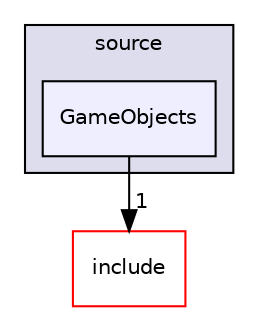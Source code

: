 digraph "C:/Users/folae/Documents/Code/Big-Projects/ScriptWizards/SmallGameLibrary/source/GameObjects" {
  compound=true
  node [ fontsize="10", fontname="Helvetica"];
  edge [ labelfontsize="10", labelfontname="Helvetica"];
  subgraph clusterdir_b2f33c71d4aa5e7af42a1ca61ff5af1b {
    graph [ bgcolor="#ddddee", pencolor="black", label="source" fontname="Helvetica", fontsize="10", URL="dir_b2f33c71d4aa5e7af42a1ca61ff5af1b.html"]
  dir_c1636cf3a5cdf19b8523f29150fc01fd [shape=box, label="GameObjects", style="filled", fillcolor="#eeeeff", pencolor="black", URL="dir_c1636cf3a5cdf19b8523f29150fc01fd.html"];
  }
  dir_d44c64559bbebec7f509842c48db8b23 [shape=box label="include" fillcolor="white" style="filled" color="red" URL="dir_d44c64559bbebec7f509842c48db8b23.html"];
  dir_c1636cf3a5cdf19b8523f29150fc01fd->dir_d44c64559bbebec7f509842c48db8b23 [headlabel="1", labeldistance=1.5 headhref="dir_000013_000001.html"];
}
